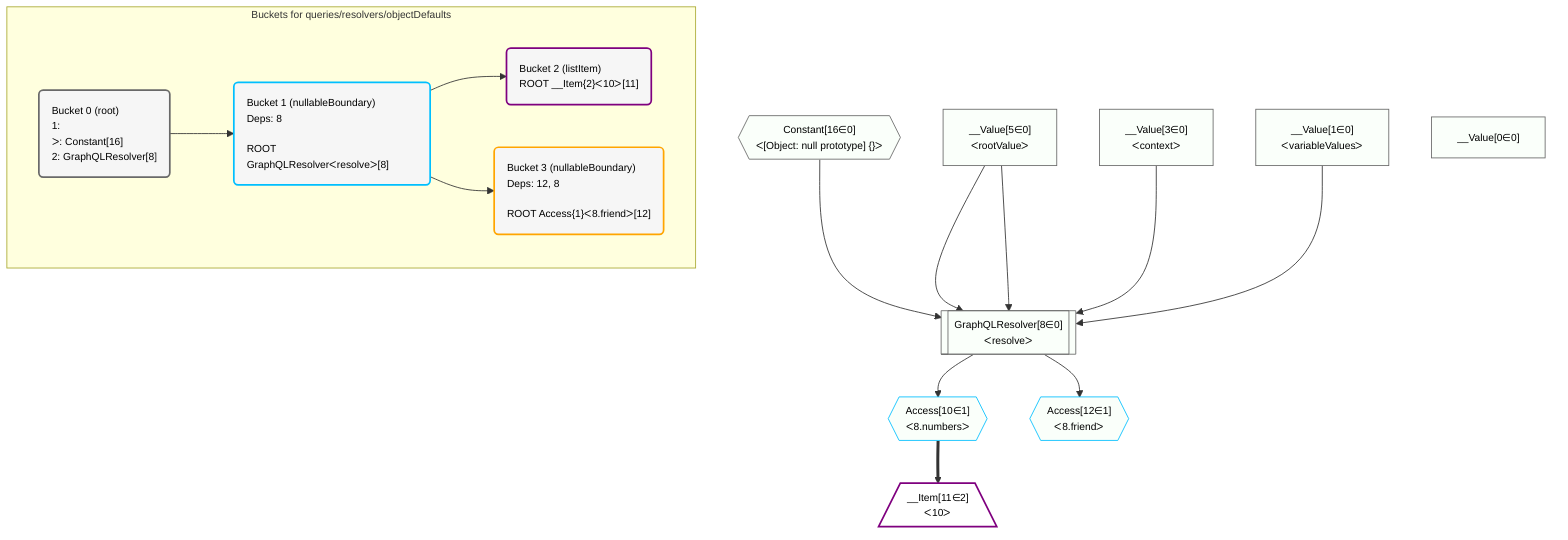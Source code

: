 %%{init: {'themeVariables': { 'fontSize': '12px'}}}%%
graph TD
    classDef path fill:#eee,stroke:#000,color:#000
    classDef plan fill:#fff,stroke-width:1px,color:#000
    classDef itemplan fill:#fff,stroke-width:2px,color:#000
    classDef unbatchedplan fill:#dff,stroke-width:1px,color:#000
    classDef sideeffectplan fill:#fcc,stroke-width:2px,color:#000
    classDef bucket fill:#f6f6f6,color:#000,stroke-width:2px,text-align:left


    %% plan dependencies
    GraphQLResolver8[["GraphQLResolver[8∈0]<br />ᐸresolveᐳ"]]:::unbatchedplan
    __Value5["__Value[5∈0]<br />ᐸrootValueᐳ"]:::plan
    Constant16{{"Constant[16∈0]<br />ᐸ[Object: null prototype] {}ᐳ"}}:::plan
    __Value3["__Value[3∈0]<br />ᐸcontextᐳ"]:::plan
    __Value1["__Value[1∈0]<br />ᐸvariableValuesᐳ"]:::plan
    __Value5 & Constant16 & __Value3 & __Value1 & __Value5 --> GraphQLResolver8
    __Value0["__Value[0∈0]"]:::plan
    Access10{{"Access[10∈1]<br />ᐸ8.numbersᐳ"}}:::plan
    GraphQLResolver8 --> Access10
    Access12{{"Access[12∈1]<br />ᐸ8.friendᐳ"}}:::plan
    GraphQLResolver8 --> Access12
    __Item11[/"__Item[11∈2]<br />ᐸ10ᐳ"\]:::itemplan
    Access10 ==> __Item11

    %% define steps

    subgraph "Buckets for queries/resolvers/objectDefaults"
    Bucket0("Bucket 0 (root)<br />1: <br />ᐳ: Constant[16]<br />2: GraphQLResolver[8]"):::bucket
    classDef bucket0 stroke:#696969
    class Bucket0,__Value0,__Value1,__Value3,__Value5,GraphQLResolver8,Constant16 bucket0
    Bucket1("Bucket 1 (nullableBoundary)<br />Deps: 8<br /><br />ROOT GraphQLResolverᐸresolveᐳ[8]"):::bucket
    classDef bucket1 stroke:#00bfff
    class Bucket1,Access10,Access12 bucket1
    Bucket2("Bucket 2 (listItem)<br />ROOT __Item{2}ᐸ10ᐳ[11]"):::bucket
    classDef bucket2 stroke:#7f007f
    class Bucket2,__Item11 bucket2
    Bucket3("Bucket 3 (nullableBoundary)<br />Deps: 12, 8<br /><br />ROOT Access{1}ᐸ8.friendᐳ[12]"):::bucket
    classDef bucket3 stroke:#ffa500
    class Bucket3 bucket3
    Bucket0 --> Bucket1
    Bucket1 --> Bucket2 & Bucket3
    classDef unary fill:#fafffa,borderWidth:8px
    class GraphQLResolver8,__Value0,__Value1,__Value3,__Value5,Constant16,Access10,Access12 unary
    end